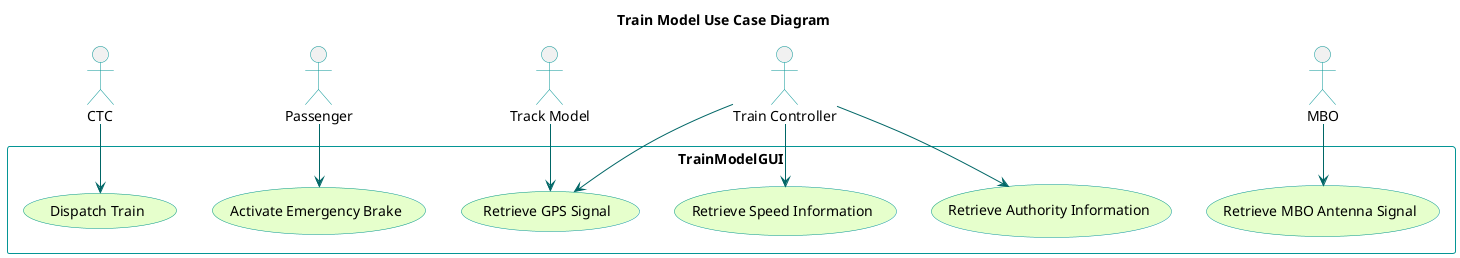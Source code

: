 @startuml

title Train Model Use Case Diagram
'skinparam backgroundColor transparent'
skinparam usecaseBackgroundColor #e6ffcc
skinparam usecaseBorderColor 	#049595
skinparam actorBorderColor 	#049595
skinparam packageBorderCOlor  #049595
skinparam arrowColor #006666

:CTC: as ctc
:Passenger: as p
:Track Model: as tkm
:Train Controller: as tnc
:MBO: as mbo

rectangle TrainModelGUI{
    (Dispatch Train)
	(Activate Emergency Brake)
    (Retrieve Speed Information)
    (Retrieve Authority Information)
    (Retrieve GPS Signal)
    (Retrieve MBO Antenna Signal)
}

ctc --> (Dispatch Train)
p --> (Activate Emergency Brake)
tkm --> (Retrieve GPS Signal)
tnc --> (Retrieve GPS Signal)
tnc --> (Retrieve Speed Information)
tnc --> (Retrieve Authority Information)
mbo --> (Retrieve MBO Antenna Signal)


    
@enduml
